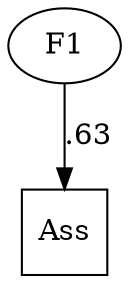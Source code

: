 strict digraph G {
    splines="TRUE";

    /* Entities */
    shortName [label="Ass", shape="square"]
    
    /* Relationships */
    F1 -> shortName[label=".63"]

    /* Ranks */
    { rank=same; shortName; };
}